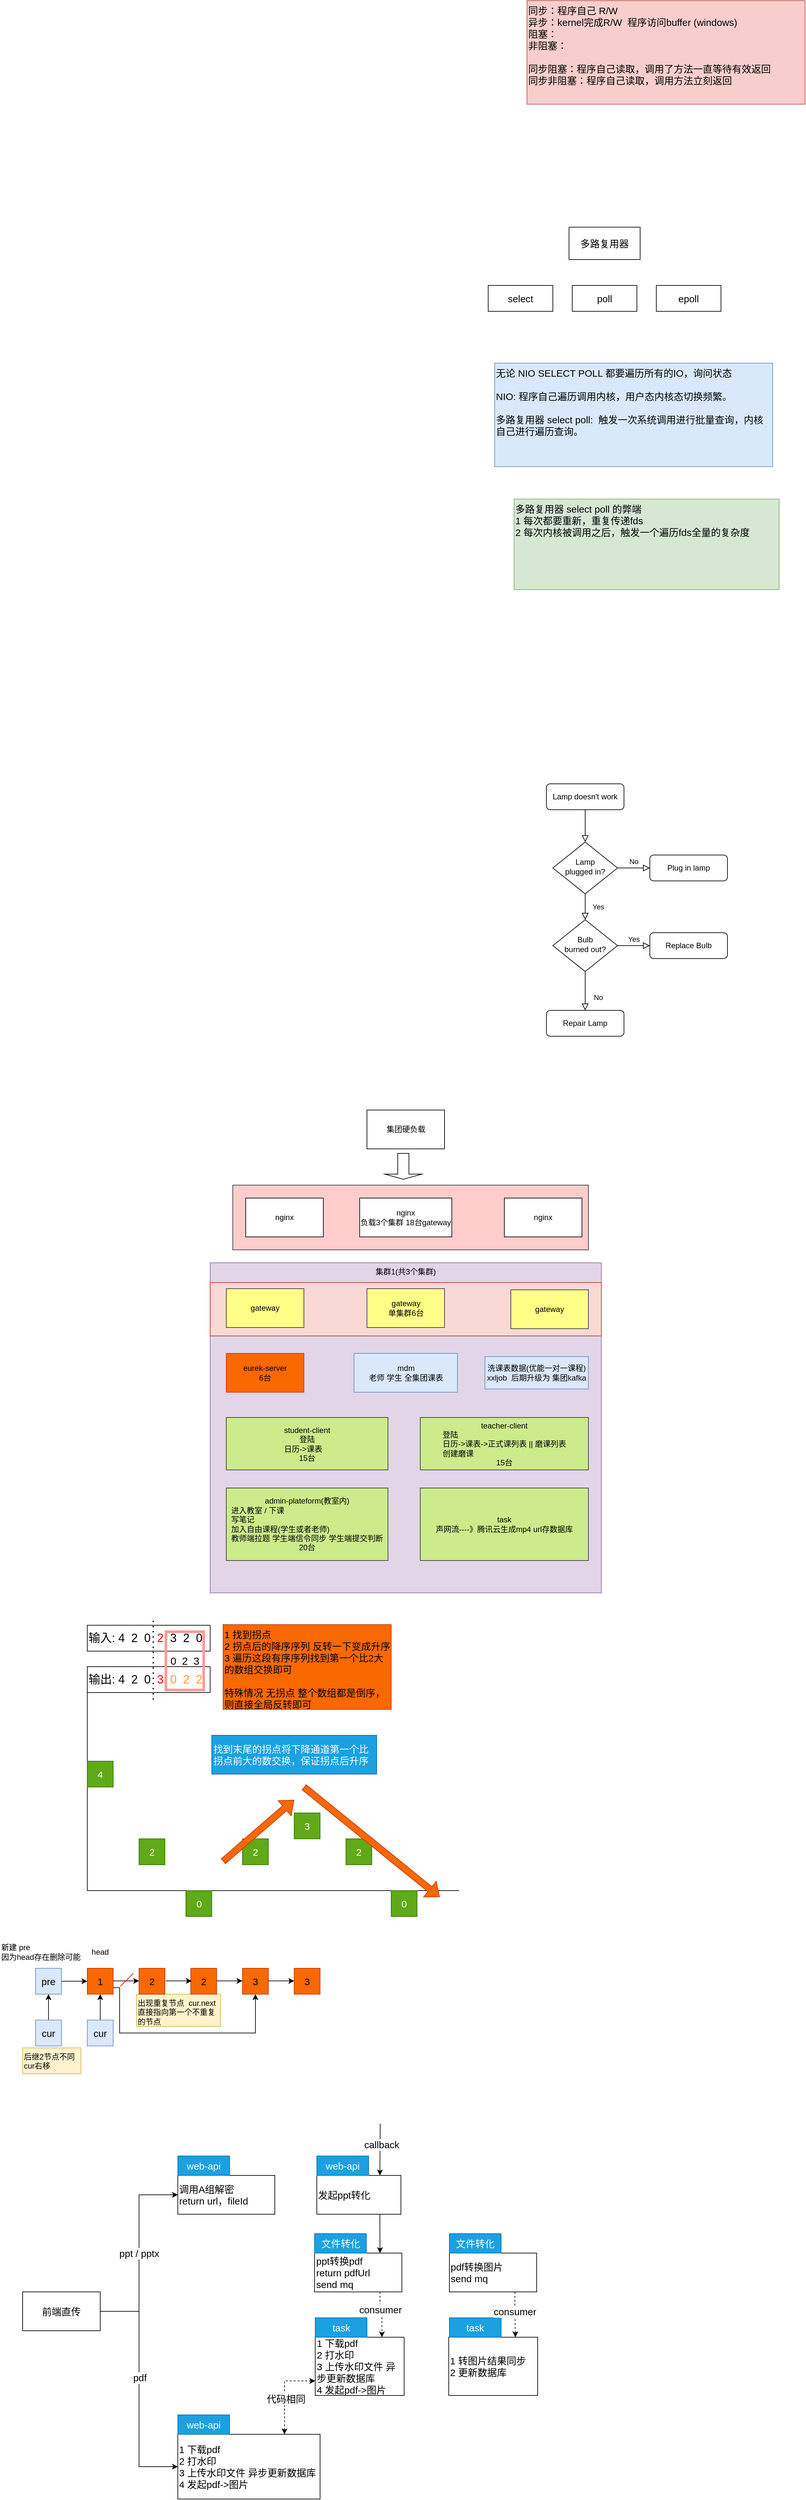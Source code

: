 <mxfile version="15.5.9" type="github">
  <diagram id="C5RBs43oDa-KdzZeNtuy" name="Page-1">
    <mxGraphModel dx="1773" dy="614" grid="1" gridSize="10" guides="1" tooltips="1" connect="1" arrows="1" fold="1" page="1" pageScale="1" pageWidth="827" pageHeight="1169" math="0" shadow="0">
      <root>
        <mxCell id="WIyWlLk6GJQsqaUBKTNV-0" />
        <mxCell id="WIyWlLk6GJQsqaUBKTNV-1" parent="WIyWlLk6GJQsqaUBKTNV-0" />
        <mxCell id="8OmgVCG0ZMOT1bSw1nVB-51" value="出现重复节点&amp;nbsp; cur.next 直接指向第一个不重复的节点&lt;div&gt;&lt;/div&gt;" style="rounded=0;whiteSpace=wrap;html=1;fontSize=12;strokeColor=#d6b656;strokeWidth=1;fillColor=#fff2cc;align=left;verticalAlign=top;" parent="WIyWlLk6GJQsqaUBKTNV-1" vertex="1">
          <mxGeometry x="-564" y="3120" width="130" height="50" as="geometry" />
        </mxCell>
        <mxCell id="EfoNU9cNlIkB-AGb6Jq7-28" value="" style="rounded=0;whiteSpace=wrap;html=1;align=left;verticalAlign=middle;fillColor=#ffcccc;strokeColor=#36393d;" parent="WIyWlLk6GJQsqaUBKTNV-1" vertex="1">
          <mxGeometry x="-415" y="1870" width="550" height="100" as="geometry" />
        </mxCell>
        <mxCell id="EfoNU9cNlIkB-AGb6Jq7-8" value="集群1(共3个集群)" style="rounded=0;whiteSpace=wrap;html=1;align=center;verticalAlign=top;fillColor=#e1d5e7;strokeColor=#9673a6;" parent="WIyWlLk6GJQsqaUBKTNV-1" vertex="1">
          <mxGeometry x="-450" y="1990" width="605" height="510" as="geometry" />
        </mxCell>
        <mxCell id="EfoNU9cNlIkB-AGb6Jq7-23" value="" style="rounded=0;whiteSpace=wrap;html=1;align=center;verticalAlign=middle;fillColor=#fad9d5;strokeColor=#ae4132;" parent="WIyWlLk6GJQsqaUBKTNV-1" vertex="1">
          <mxGeometry x="-450" y="2020.5" width="605" height="82.5" as="geometry" />
        </mxCell>
        <mxCell id="WIyWlLk6GJQsqaUBKTNV-2" value="" style="rounded=0;html=1;jettySize=auto;orthogonalLoop=1;fontSize=11;endArrow=block;endFill=0;endSize=8;strokeWidth=1;shadow=0;labelBackgroundColor=none;edgeStyle=orthogonalEdgeStyle;" parent="WIyWlLk6GJQsqaUBKTNV-1" source="WIyWlLk6GJQsqaUBKTNV-3" target="WIyWlLk6GJQsqaUBKTNV-6" edge="1">
          <mxGeometry relative="1" as="geometry" />
        </mxCell>
        <mxCell id="WIyWlLk6GJQsqaUBKTNV-3" value="Lamp doesn&#39;t work" style="rounded=1;whiteSpace=wrap;html=1;fontSize=12;glass=0;strokeWidth=1;shadow=0;" parent="WIyWlLk6GJQsqaUBKTNV-1" vertex="1">
          <mxGeometry x="70" y="1250" width="120" height="40" as="geometry" />
        </mxCell>
        <mxCell id="WIyWlLk6GJQsqaUBKTNV-4" value="Yes" style="rounded=0;html=1;jettySize=auto;orthogonalLoop=1;fontSize=11;endArrow=block;endFill=0;endSize=8;strokeWidth=1;shadow=0;labelBackgroundColor=none;edgeStyle=orthogonalEdgeStyle;" parent="WIyWlLk6GJQsqaUBKTNV-1" source="WIyWlLk6GJQsqaUBKTNV-6" target="WIyWlLk6GJQsqaUBKTNV-10" edge="1">
          <mxGeometry y="20" relative="1" as="geometry">
            <mxPoint as="offset" />
          </mxGeometry>
        </mxCell>
        <mxCell id="WIyWlLk6GJQsqaUBKTNV-5" value="No" style="edgeStyle=orthogonalEdgeStyle;rounded=0;html=1;jettySize=auto;orthogonalLoop=1;fontSize=11;endArrow=block;endFill=0;endSize=8;strokeWidth=1;shadow=0;labelBackgroundColor=none;" parent="WIyWlLk6GJQsqaUBKTNV-1" source="WIyWlLk6GJQsqaUBKTNV-6" target="WIyWlLk6GJQsqaUBKTNV-7" edge="1">
          <mxGeometry y="10" relative="1" as="geometry">
            <mxPoint as="offset" />
          </mxGeometry>
        </mxCell>
        <mxCell id="WIyWlLk6GJQsqaUBKTNV-6" value="Lamp&lt;br&gt;plugged in?" style="rhombus;whiteSpace=wrap;html=1;shadow=0;fontFamily=Helvetica;fontSize=12;align=center;strokeWidth=1;spacing=6;spacingTop=-4;" parent="WIyWlLk6GJQsqaUBKTNV-1" vertex="1">
          <mxGeometry x="80" y="1340" width="100" height="80" as="geometry" />
        </mxCell>
        <mxCell id="WIyWlLk6GJQsqaUBKTNV-7" value="Plug in lamp" style="rounded=1;whiteSpace=wrap;html=1;fontSize=12;glass=0;strokeWidth=1;shadow=0;" parent="WIyWlLk6GJQsqaUBKTNV-1" vertex="1">
          <mxGeometry x="230" y="1360" width="120" height="40" as="geometry" />
        </mxCell>
        <mxCell id="WIyWlLk6GJQsqaUBKTNV-8" value="No" style="rounded=0;html=1;jettySize=auto;orthogonalLoop=1;fontSize=11;endArrow=block;endFill=0;endSize=8;strokeWidth=1;shadow=0;labelBackgroundColor=none;edgeStyle=orthogonalEdgeStyle;" parent="WIyWlLk6GJQsqaUBKTNV-1" source="WIyWlLk6GJQsqaUBKTNV-10" target="WIyWlLk6GJQsqaUBKTNV-11" edge="1">
          <mxGeometry x="0.333" y="20" relative="1" as="geometry">
            <mxPoint as="offset" />
          </mxGeometry>
        </mxCell>
        <mxCell id="WIyWlLk6GJQsqaUBKTNV-9" value="Yes" style="edgeStyle=orthogonalEdgeStyle;rounded=0;html=1;jettySize=auto;orthogonalLoop=1;fontSize=11;endArrow=block;endFill=0;endSize=8;strokeWidth=1;shadow=0;labelBackgroundColor=none;" parent="WIyWlLk6GJQsqaUBKTNV-1" source="WIyWlLk6GJQsqaUBKTNV-10" target="WIyWlLk6GJQsqaUBKTNV-12" edge="1">
          <mxGeometry y="10" relative="1" as="geometry">
            <mxPoint as="offset" />
          </mxGeometry>
        </mxCell>
        <mxCell id="WIyWlLk6GJQsqaUBKTNV-10" value="Bulb&lt;br&gt;burned out?" style="rhombus;whiteSpace=wrap;html=1;shadow=0;fontFamily=Helvetica;fontSize=12;align=center;strokeWidth=1;spacing=6;spacingTop=-4;" parent="WIyWlLk6GJQsqaUBKTNV-1" vertex="1">
          <mxGeometry x="80" y="1460" width="100" height="80" as="geometry" />
        </mxCell>
        <mxCell id="WIyWlLk6GJQsqaUBKTNV-11" value="Repair Lamp" style="rounded=1;whiteSpace=wrap;html=1;fontSize=12;glass=0;strokeWidth=1;shadow=0;" parent="WIyWlLk6GJQsqaUBKTNV-1" vertex="1">
          <mxGeometry x="70" y="1600" width="120" height="40" as="geometry" />
        </mxCell>
        <mxCell id="WIyWlLk6GJQsqaUBKTNV-12" value="Replace Bulb" style="rounded=1;whiteSpace=wrap;html=1;fontSize=12;glass=0;strokeWidth=1;shadow=0;" parent="WIyWlLk6GJQsqaUBKTNV-1" vertex="1">
          <mxGeometry x="230" y="1480" width="120" height="40" as="geometry" />
        </mxCell>
        <mxCell id="0eLvDJqD8OiNdp7uU_4w-1" value="同步：程序自己 R/W&lt;br&gt;异步：kernel完成R/W&amp;nbsp; 程序访问buffer (windows)&lt;br&gt;阻塞：&lt;br&gt;非阻塞：&lt;br&gt;&lt;br&gt;同步阻塞：程序自己读取，调用了方法一直等待有效返回&lt;br&gt;同步非阻塞：程序自己读取，调用方法立刻返回" style="rounded=0;whiteSpace=wrap;html=1;fillColor=#f8cecc;strokeColor=#b85450;align=left;fontSize=15;verticalAlign=top;" parent="WIyWlLk6GJQsqaUBKTNV-1" vertex="1">
          <mxGeometry x="40" y="40" width="430" height="160" as="geometry" />
        </mxCell>
        <mxCell id="0eLvDJqD8OiNdp7uU_4w-3" value="多路复用器" style="rounded=0;whiteSpace=wrap;html=1;fontSize=15;verticalAlign=middle;" parent="WIyWlLk6GJQsqaUBKTNV-1" vertex="1">
          <mxGeometry x="105" y="390" width="110" height="50" as="geometry" />
        </mxCell>
        <mxCell id="0eLvDJqD8OiNdp7uU_4w-5" value="select" style="rounded=0;whiteSpace=wrap;html=1;fontSize=15;verticalAlign=middle;" parent="WIyWlLk6GJQsqaUBKTNV-1" vertex="1">
          <mxGeometry x="-20" y="480" width="100" height="40" as="geometry" />
        </mxCell>
        <mxCell id="0eLvDJqD8OiNdp7uU_4w-6" value="poll" style="rounded=0;whiteSpace=wrap;html=1;fontSize=15;verticalAlign=middle;" parent="WIyWlLk6GJQsqaUBKTNV-1" vertex="1">
          <mxGeometry x="110" y="480" width="100" height="40" as="geometry" />
        </mxCell>
        <mxCell id="0eLvDJqD8OiNdp7uU_4w-7" value="epoll" style="rounded=0;whiteSpace=wrap;html=1;fontSize=15;verticalAlign=middle;" parent="WIyWlLk6GJQsqaUBKTNV-1" vertex="1">
          <mxGeometry x="240" y="480" width="100" height="40" as="geometry" />
        </mxCell>
        <mxCell id="0eLvDJqD8OiNdp7uU_4w-8" value="无论 NIO SELECT POLL 都要遍历所有的IO，询问状态&lt;br&gt;&lt;br&gt;NIO: 程序自己遍历调用内核，用户态内核态切换频繁。&lt;br&gt;&lt;br&gt;多路复用器 select poll:&amp;nbsp; 触发一次系统调用进行批量查询，内核自己进行遍历查询。&lt;span style=&quot;color: rgba(0 , 0 , 0 , 0) ; font-family: monospace ; font-size: 0px&quot;&gt;%3CmxGraphModel%3E%3Croot%3E%3CmxCell%20id%3D%220%22%2F%3E%3CmxCell%20id%3D%221%22%20parent%3D%220%22%2F%3E%3CmxCell%20id%3D%222%22%20value%3D%22%E5%90%8C%E6%AD%A5%EF%BC%9A%E7%A8%8B%E5%BA%8F%E8%87%AA%E5%B7%B1%20R%2FW%26lt%3Bbr%26gt%3B%E5%BC%82%E6%AD%A5%EF%BC%9Akernel%E5%AE%8C%E6%88%90R%2FW%26amp%3Bnbsp%3B%20%E7%A8%8B%E5%BA%8F%E8%AE%BF%E9%97%AEbuffer%20(windows)%26lt%3Bbr%26gt%3B%E9%98%BB%E5%A1%9E%EF%BC%9A%26lt%3Bbr%26gt%3B%E9%9D%9E%E9%98%BB%E5%A1%9E%EF%BC%9A%26lt%3Bbr%26gt%3B%26lt%3Bbr%26gt%3B%E5%90%8C%E6%AD%A5%E9%98%BB%E5%A1%9E%EF%BC%9A%E7%A8%8B%E5%BA%8F%E8%87%AA%E5%B7%B1%E8%AF%BB%E5%8F%96%EF%BC%8C%E8%B0%83%E7%94%A8%E4%BA%86%E6%96%B9%E6%B3%95%E4%B8%80%E7%9B%B4%E7%AD%89%E5%BE%85%E6%9C%89%E6%95%88%E8%BF%94%E5%9B%9E%26lt%3Bbr%26gt%3B%E5%90%8C%E6%AD%A5%E9%9D%9E%E9%98%BB%E5%A1%9E%EF%BC%9A%E7%A8%8B%E5%BA%8F%E8%87%AA%E5%B7%B1%E8%AF%BB%E5%8F%96%EF%BC%8C%E8%B0%83%E7%94%A8%E6%96%B9%E6%B3%95%E7%AB%8B%E5%88%BB%E8%BF%94%E5%9B%9E%22%20style%3D%22rounded%3D0%3BwhiteSpace%3Dwrap%3Bhtml%3D1%3BfillColor%3D%23f8cecc%3BstrokeColor%3D%23b85450%3Balign%3Dleft%3BfontSize%3D15%3BverticalAlign%3Dtop%3B%22%20vertex%3D%221%22%20parent%3D%221%22%3E%3CmxGeometry%20x%3D%2240%22%20y%3D%2240%22%20width%3D%22430%22%20height%3D%22160%22%20as%3D%22geometry%22%2F%3E%3C%2FmxCell%3E%3C%2Froot%3E%3C%2FmxGraphModel%3E&lt;/span&gt;" style="rounded=0;whiteSpace=wrap;html=1;fillColor=#dae8fc;strokeColor=#6c8ebf;align=left;fontSize=15;verticalAlign=top;" parent="WIyWlLk6GJQsqaUBKTNV-1" vertex="1">
          <mxGeometry x="-10" y="600" width="430" height="160" as="geometry" />
        </mxCell>
        <mxCell id="0eLvDJqD8OiNdp7uU_4w-11" value="多路复用器 select poll 的弊端&lt;br&gt;1 每次都要重新，重复传递fds&lt;br&gt;2 每次内核被调用之后，触发一个遍历fds全量的复杂度" style="rounded=0;whiteSpace=wrap;html=1;fontSize=15;verticalAlign=top;fillColor=#d5e8d4;strokeColor=#82b366;align=left;" parent="WIyWlLk6GJQsqaUBKTNV-1" vertex="1">
          <mxGeometry x="20" y="810" width="410" height="140" as="geometry" />
        </mxCell>
        <mxCell id="EfoNU9cNlIkB-AGb6Jq7-0" value="nginx" style="rounded=0;whiteSpace=wrap;html=1;" parent="WIyWlLk6GJQsqaUBKTNV-1" vertex="1">
          <mxGeometry x="-395" y="1890" width="120" height="60" as="geometry" />
        </mxCell>
        <mxCell id="EfoNU9cNlIkB-AGb6Jq7-1" value="nginx&lt;br&gt;负载3个集群 18台gateway" style="rounded=0;whiteSpace=wrap;html=1;" parent="WIyWlLk6GJQsqaUBKTNV-1" vertex="1">
          <mxGeometry x="-218.75" y="1890" width="142.5" height="60" as="geometry" />
        </mxCell>
        <mxCell id="EfoNU9cNlIkB-AGb6Jq7-2" value="nginx" style="rounded=0;whiteSpace=wrap;html=1;" parent="WIyWlLk6GJQsqaUBKTNV-1" vertex="1">
          <mxGeometry x="5" y="1890" width="120" height="60" as="geometry" />
        </mxCell>
        <mxCell id="EfoNU9cNlIkB-AGb6Jq7-3" value="集团硬负载" style="rounded=0;whiteSpace=wrap;html=1;" parent="WIyWlLk6GJQsqaUBKTNV-1" vertex="1">
          <mxGeometry x="-207.5" y="1754" width="120" height="60" as="geometry" />
        </mxCell>
        <mxCell id="EfoNU9cNlIkB-AGb6Jq7-5" value="gateway" style="rounded=0;whiteSpace=wrap;html=1;align=center;fillColor=#ffff88;strokeColor=#36393d;" parent="WIyWlLk6GJQsqaUBKTNV-1" vertex="1">
          <mxGeometry x="-425" y="2030" width="120" height="60" as="geometry" />
        </mxCell>
        <mxCell id="EfoNU9cNlIkB-AGb6Jq7-6" value="gateway&lt;br&gt;单集群6台" style="rounded=0;whiteSpace=wrap;html=1;align=center;fillColor=#ffff88;strokeColor=#36393d;" parent="WIyWlLk6GJQsqaUBKTNV-1" vertex="1">
          <mxGeometry x="-207.5" y="2030" width="120" height="60" as="geometry" />
        </mxCell>
        <mxCell id="EfoNU9cNlIkB-AGb6Jq7-7" value="gateway" style="rounded=0;whiteSpace=wrap;html=1;align=center;fillColor=#ffff88;strokeColor=#36393d;" parent="WIyWlLk6GJQsqaUBKTNV-1" vertex="1">
          <mxGeometry x="15" y="2031.75" width="120" height="60" as="geometry" />
        </mxCell>
        <mxCell id="EfoNU9cNlIkB-AGb6Jq7-13" value="teacher-client&lt;br&gt;&lt;div style=&quot;text-align: left&quot;&gt;&lt;span&gt;登陆&lt;/span&gt;&lt;/div&gt;&lt;div style=&quot;text-align: left&quot;&gt;&lt;span&gt;日历-&amp;gt;课表-&amp;gt;正式课列表 || 磨课列表&lt;/span&gt;&lt;/div&gt;&lt;div style=&quot;text-align: left&quot;&gt;&lt;span&gt;创建磨课&amp;nbsp;&amp;nbsp;&lt;/span&gt;&lt;/div&gt;15台" style="rounded=0;whiteSpace=wrap;html=1;align=center;fillColor=#cdeb8b;strokeColor=#36393d;" parent="WIyWlLk6GJQsqaUBKTNV-1" vertex="1">
          <mxGeometry x="-125" y="2229" width="260" height="81" as="geometry" />
        </mxCell>
        <mxCell id="EfoNU9cNlIkB-AGb6Jq7-15" value="student-client&lt;br&gt;&lt;span style=&quot;text-align: left&quot;&gt;登陆&lt;/span&gt;&lt;br&gt;&lt;div style=&quot;text-align: left&quot;&gt;&lt;span&gt;日历-&amp;gt;课表&lt;/span&gt;&lt;/div&gt;15台" style="rounded=0;whiteSpace=wrap;html=1;align=center;fillColor=#cdeb8b;strokeColor=#36393d;" parent="WIyWlLk6GJQsqaUBKTNV-1" vertex="1">
          <mxGeometry x="-425" y="2229" width="250" height="81" as="geometry" />
        </mxCell>
        <mxCell id="EfoNU9cNlIkB-AGb6Jq7-16" value="mdm&lt;br&gt;老师 学生 全集团课表" style="rounded=0;whiteSpace=wrap;html=1;align=center;fillColor=#dae8fc;strokeColor=#6c8ebf;" parent="WIyWlLk6GJQsqaUBKTNV-1" vertex="1">
          <mxGeometry x="-227.5" y="2130" width="160" height="60" as="geometry" />
        </mxCell>
        <mxCell id="EfoNU9cNlIkB-AGb6Jq7-18" value="洗课表数据(优能一对一课程)&lt;br&gt;xxljob&amp;nbsp; 后期升级为 集团kafka" style="rounded=0;whiteSpace=wrap;html=1;align=center;fillColor=#dae8fc;strokeColor=#6c8ebf;" parent="WIyWlLk6GJQsqaUBKTNV-1" vertex="1">
          <mxGeometry x="-25" y="2135" width="160" height="50" as="geometry" />
        </mxCell>
        <mxCell id="EfoNU9cNlIkB-AGb6Jq7-19" value="admin-plateform(教室内)&lt;br&gt;&lt;div style=&quot;text-align: left&quot;&gt;&lt;span&gt;进入教室 / 下课&lt;/span&gt;&lt;/div&gt;&lt;div style=&quot;text-align: left&quot;&gt;&lt;span&gt;写笔记&lt;/span&gt;&lt;/div&gt;&lt;div style=&quot;text-align: left&quot;&gt;&lt;span&gt;加入自由课程(学生或者老师)&lt;/span&gt;&lt;/div&gt;&lt;div style=&quot;text-align: left&quot;&gt;&lt;span&gt;教师端拉题 学生端信令同步 学生端提交判断&lt;/span&gt;&lt;/div&gt;20台" style="rounded=0;whiteSpace=wrap;html=1;align=center;fillColor=#cdeb8b;strokeColor=#36393d;" parent="WIyWlLk6GJQsqaUBKTNV-1" vertex="1">
          <mxGeometry x="-425" y="2338" width="250" height="112" as="geometry" />
        </mxCell>
        <mxCell id="EfoNU9cNlIkB-AGb6Jq7-20" value="task&lt;br&gt;声网流----》腾讯云生成mp4 url存数据库" style="rounded=0;whiteSpace=wrap;html=1;align=center;fillColor=#cdeb8b;strokeColor=#36393d;" parent="WIyWlLk6GJQsqaUBKTNV-1" vertex="1">
          <mxGeometry x="-125" y="2338" width="260" height="112" as="geometry" />
        </mxCell>
        <mxCell id="EfoNU9cNlIkB-AGb6Jq7-22" value="eurek-server&lt;br&gt;6台" style="rounded=0;whiteSpace=wrap;html=1;align=center;verticalAlign=middle;fillColor=#fa6800;strokeColor=#C73500;fontColor=#000000;" parent="WIyWlLk6GJQsqaUBKTNV-1" vertex="1">
          <mxGeometry x="-425" y="2130" width="120" height="60" as="geometry" />
        </mxCell>
        <mxCell id="EfoNU9cNlIkB-AGb6Jq7-26" value="" style="shape=singleArrow;direction=south;whiteSpace=wrap;html=1;align=center;verticalAlign=middle;" parent="WIyWlLk6GJQsqaUBKTNV-1" vertex="1">
          <mxGeometry x="-180" y="1821" width="57.5" height="40" as="geometry" />
        </mxCell>
        <mxCell id="8OmgVCG0ZMOT1bSw1nVB-0" value="" style="endArrow=none;html=1;rounded=0;" parent="WIyWlLk6GJQsqaUBKTNV-1" edge="1">
          <mxGeometry width="50" height="50" relative="1" as="geometry">
            <mxPoint x="-640" y="2960" as="sourcePoint" />
            <mxPoint x="-640" y="2640" as="targetPoint" />
          </mxGeometry>
        </mxCell>
        <mxCell id="8OmgVCG0ZMOT1bSw1nVB-1" value="" style="endArrow=none;html=1;rounded=0;" parent="WIyWlLk6GJQsqaUBKTNV-1" edge="1">
          <mxGeometry width="50" height="50" relative="1" as="geometry">
            <mxPoint x="-640" y="2960" as="sourcePoint" />
            <mxPoint x="-65" y="2960" as="targetPoint" />
          </mxGeometry>
        </mxCell>
        <mxCell id="8OmgVCG0ZMOT1bSw1nVB-2" value="4" style="rounded=0;whiteSpace=wrap;html=1;fillColor=#60a917;strokeColor=#2D7600;fontColor=#ffffff;fontSize=15;" parent="WIyWlLk6GJQsqaUBKTNV-1" vertex="1">
          <mxGeometry x="-640" y="2760" width="40" height="40" as="geometry" />
        </mxCell>
        <mxCell id="8OmgVCG0ZMOT1bSw1nVB-3" value="2" style="rounded=0;whiteSpace=wrap;html=1;fillColor=#60a917;strokeColor=#2D7600;fontColor=#ffffff;fontSize=15;" parent="WIyWlLk6GJQsqaUBKTNV-1" vertex="1">
          <mxGeometry x="-560" y="2880" width="40" height="40" as="geometry" />
        </mxCell>
        <mxCell id="8OmgVCG0ZMOT1bSw1nVB-4" value="2" style="rounded=0;whiteSpace=wrap;html=1;fillColor=#60a917;strokeColor=#2D7600;fontColor=#ffffff;fontSize=15;" parent="WIyWlLk6GJQsqaUBKTNV-1" vertex="1">
          <mxGeometry x="-400" y="2880" width="40" height="40" as="geometry" />
        </mxCell>
        <mxCell id="8OmgVCG0ZMOT1bSw1nVB-5" value="2" style="rounded=0;whiteSpace=wrap;html=1;fillColor=#60a917;strokeColor=#2D7600;fontColor=#ffffff;fontSize=15;" parent="WIyWlLk6GJQsqaUBKTNV-1" vertex="1">
          <mxGeometry x="-240" y="2880" width="40" height="40" as="geometry" />
        </mxCell>
        <mxCell id="8OmgVCG0ZMOT1bSw1nVB-6" value="3" style="rounded=0;whiteSpace=wrap;html=1;fillColor=#60a917;strokeColor=#2D7600;fontColor=#ffffff;fontSize=15;" parent="WIyWlLk6GJQsqaUBKTNV-1" vertex="1">
          <mxGeometry x="-320" y="2840" width="40" height="40" as="geometry" />
        </mxCell>
        <mxCell id="8OmgVCG0ZMOT1bSw1nVB-7" value="0" style="rounded=0;whiteSpace=wrap;html=1;fillColor=#60a917;strokeColor=#2D7600;fontColor=#ffffff;fontSize=15;" parent="WIyWlLk6GJQsqaUBKTNV-1" vertex="1">
          <mxGeometry x="-487.5" y="2960" width="40" height="40" as="geometry" />
        </mxCell>
        <mxCell id="8OmgVCG0ZMOT1bSw1nVB-10" value="0" style="rounded=0;whiteSpace=wrap;html=1;fillColor=#60a917;strokeColor=#2D7600;fontColor=#ffffff;fontSize=15;" parent="WIyWlLk6GJQsqaUBKTNV-1" vertex="1">
          <mxGeometry x="-170" y="2960" width="40" height="40" as="geometry" />
        </mxCell>
        <mxCell id="8OmgVCG0ZMOT1bSw1nVB-11" value="" style="shape=flexArrow;endArrow=classic;html=1;rounded=0;fontSize=15;fillColor=#fa6800;strokeColor=#C73500;" parent="WIyWlLk6GJQsqaUBKTNV-1" edge="1">
          <mxGeometry width="50" height="50" relative="1" as="geometry">
            <mxPoint x="-305" y="2800" as="sourcePoint" />
            <mxPoint x="-95" y="2970" as="targetPoint" />
          </mxGeometry>
        </mxCell>
        <mxCell id="8OmgVCG0ZMOT1bSw1nVB-12" value="" style="shape=flexArrow;endArrow=classic;html=1;rounded=0;fontSize=15;fillColor=#fa6800;strokeColor=#C73500;" parent="WIyWlLk6GJQsqaUBKTNV-1" edge="1">
          <mxGeometry width="50" height="50" relative="1" as="geometry">
            <mxPoint x="-430" y="2915" as="sourcePoint" />
            <mxPoint x="-320" y="2820" as="targetPoint" />
          </mxGeometry>
        </mxCell>
        <mxCell id="8OmgVCG0ZMOT1bSw1nVB-14" value="找到末尾的拐点将下降通道第一个比拐点前大的数交换，保证拐点后升序" style="rounded=0;whiteSpace=wrap;html=1;fillColor=#1ba1e2;strokeColor=#006EAF;fontColor=#ffffff;fontSize=15;align=left;" parent="WIyWlLk6GJQsqaUBKTNV-1" vertex="1">
          <mxGeometry x="-447.5" y="2720" width="255" height="60" as="geometry" />
        </mxCell>
        <mxCell id="8OmgVCG0ZMOT1bSw1nVB-18" value="&lt;font style=&quot;font-size: 18px&quot;&gt;输入: 4&amp;nbsp; 2&amp;nbsp; 0&amp;nbsp; &lt;font color=&quot;#ff0000&quot;&gt;2&lt;/font&gt;&amp;nbsp; 3&amp;nbsp; 2&amp;nbsp; 0&lt;/font&gt;" style="rounded=0;whiteSpace=wrap;html=1;fontSize=15;align=left;" parent="WIyWlLk6GJQsqaUBKTNV-1" vertex="1">
          <mxGeometry x="-640" y="2550" width="190" height="40" as="geometry" />
        </mxCell>
        <mxCell id="8OmgVCG0ZMOT1bSw1nVB-19" value="&lt;font style=&quot;font-size: 18px&quot;&gt;输出: 4&amp;nbsp; 2&amp;nbsp; 0&amp;nbsp; &lt;font color=&quot;#ff0000&quot;&gt;3&lt;/font&gt;&amp;nbsp;&lt;font color=&quot;#ff9933&quot;&gt; 0&amp;nbsp; 2&amp;nbsp; 2&lt;/font&gt;&lt;/font&gt;" style="rounded=0;whiteSpace=wrap;html=1;fontSize=15;align=left;" parent="WIyWlLk6GJQsqaUBKTNV-1" vertex="1">
          <mxGeometry x="-640" y="2614" width="190" height="40" as="geometry" />
        </mxCell>
        <mxCell id="8OmgVCG0ZMOT1bSw1nVB-20" value="" style="endArrow=none;dashed=1;html=1;dashPattern=1 3;strokeWidth=2;rounded=0;fontSize=18;" parent="WIyWlLk6GJQsqaUBKTNV-1" edge="1">
          <mxGeometry width="50" height="50" relative="1" as="geometry">
            <mxPoint x="-538" y="2665" as="sourcePoint" />
            <mxPoint x="-538" y="2540" as="targetPoint" />
          </mxGeometry>
        </mxCell>
        <mxCell id="8OmgVCG0ZMOT1bSw1nVB-25" value="&lt;font style=&quot;font-size: 15px&quot;&gt;1 找到拐点&lt;br&gt;2 拐点后的降序序列 反转一下变成升序&lt;br&gt;3 遍历这段有序序列找到第一个比2大的数组交换即可&lt;br&gt;&lt;br&gt;特殊情况 无拐点 整个数组都是倒序，则直接全局反转即可&lt;br&gt;&lt;/font&gt;" style="rounded=0;whiteSpace=wrap;html=1;align=left;fillColor=#fa6800;strokeColor=#C73500;verticalAlign=top;fontColor=#000000;" parent="WIyWlLk6GJQsqaUBKTNV-1" vertex="1">
          <mxGeometry x="-430" y="2549" width="260" height="131" as="geometry" />
        </mxCell>
        <mxCell id="8OmgVCG0ZMOT1bSw1nVB-26" value="" style="rounded=0;whiteSpace=wrap;html=1;fontSize=13;fontColor=#FF9933;align=left;fillColor=none;strokeColor=#FF9999;strokeWidth=4;" parent="WIyWlLk6GJQsqaUBKTNV-1" vertex="1">
          <mxGeometry x="-518.5" y="2560" width="58.5" height="90" as="geometry" />
        </mxCell>
        <mxCell id="8OmgVCG0ZMOT1bSw1nVB-27" value="&lt;font color=&quot;#000000&quot; style=&quot;font-size: 16px&quot;&gt;0&amp;nbsp; 2&amp;nbsp; 3&lt;/font&gt;" style="text;html=1;strokeColor=none;fillColor=none;align=center;verticalAlign=middle;whiteSpace=wrap;rounded=0;fontSize=16;fontColor=#FF9933;" parent="WIyWlLk6GJQsqaUBKTNV-1" vertex="1">
          <mxGeometry x="-519" y="2590" width="60" height="30" as="geometry" />
        </mxCell>
        <mxCell id="8OmgVCG0ZMOT1bSw1nVB-61" style="edgeStyle=orthogonalEdgeStyle;rounded=0;orthogonalLoop=1;jettySize=auto;html=1;exitX=1;exitY=0.75;exitDx=0;exitDy=0;entryX=0.5;entryY=1;entryDx=0;entryDy=0;fontSize=12;fontColor=#000000;" parent="WIyWlLk6GJQsqaUBKTNV-1" source="8OmgVCG0ZMOT1bSw1nVB-30" target="8OmgVCG0ZMOT1bSw1nVB-34" edge="1">
          <mxGeometry relative="1" as="geometry">
            <Array as="points">
              <mxPoint x="-590" y="3110" />
              <mxPoint x="-590" y="3180" />
              <mxPoint x="-380" y="3180" />
            </Array>
          </mxGeometry>
        </mxCell>
        <mxCell id="8OmgVCG0ZMOT1bSw1nVB-30" value="1" style="rounded=0;whiteSpace=wrap;html=1;fillColor=#fa6800;strokeColor=#C73500;fontColor=#000000;fontSize=15;" parent="WIyWlLk6GJQsqaUBKTNV-1" vertex="1">
          <mxGeometry x="-640" y="3080" width="40" height="40" as="geometry" />
        </mxCell>
        <mxCell id="8OmgVCG0ZMOT1bSw1nVB-31" value="head" style="text;html=1;strokeColor=none;fillColor=none;align=center;verticalAlign=middle;whiteSpace=wrap;rounded=0;fontSize=12;fontColor=#000000;" parent="WIyWlLk6GJQsqaUBKTNV-1" vertex="1">
          <mxGeometry x="-650" y="3040" width="60" height="30" as="geometry" />
        </mxCell>
        <mxCell id="8OmgVCG0ZMOT1bSw1nVB-32" value="2" style="rounded=0;whiteSpace=wrap;html=1;fillColor=#fa6800;strokeColor=#C73500;fontColor=#000000;fontSize=15;" parent="WIyWlLk6GJQsqaUBKTNV-1" vertex="1">
          <mxGeometry x="-560" y="3080" width="40" height="40" as="geometry" />
        </mxCell>
        <mxCell id="8OmgVCG0ZMOT1bSw1nVB-33" value="2" style="rounded=0;whiteSpace=wrap;html=1;fillColor=#fa6800;strokeColor=#C73500;fontColor=#000000;fontSize=15;" parent="WIyWlLk6GJQsqaUBKTNV-1" vertex="1">
          <mxGeometry x="-480" y="3080" width="40" height="40" as="geometry" />
        </mxCell>
        <mxCell id="8OmgVCG0ZMOT1bSw1nVB-34" value="3" style="rounded=0;whiteSpace=wrap;html=1;fillColor=#fa6800;strokeColor=#C73500;fontColor=#000000;fontSize=15;" parent="WIyWlLk6GJQsqaUBKTNV-1" vertex="1">
          <mxGeometry x="-400" y="3080" width="40" height="40" as="geometry" />
        </mxCell>
        <mxCell id="8OmgVCG0ZMOT1bSw1nVB-35" value="3" style="rounded=0;whiteSpace=wrap;html=1;fillColor=#fa6800;strokeColor=#C73500;fontColor=#000000;fontSize=15;" parent="WIyWlLk6GJQsqaUBKTNV-1" vertex="1">
          <mxGeometry x="-320" y="3080" width="40" height="40" as="geometry" />
        </mxCell>
        <mxCell id="8OmgVCG0ZMOT1bSw1nVB-36" value="pre" style="rounded=0;whiteSpace=wrap;html=1;fillColor=#dae8fc;strokeColor=#6c8ebf;fontSize=15;" parent="WIyWlLk6GJQsqaUBKTNV-1" vertex="1">
          <mxGeometry x="-720" y="3080" width="40" height="40" as="geometry" />
        </mxCell>
        <mxCell id="8OmgVCG0ZMOT1bSw1nVB-37" value="新建 pre&lt;br&gt;因为head存在删除可能" style="text;html=1;strokeColor=none;fillColor=none;align=left;verticalAlign=middle;whiteSpace=wrap;rounded=0;fontSize=12;fontColor=#000000;" parent="WIyWlLk6GJQsqaUBKTNV-1" vertex="1">
          <mxGeometry x="-775" y="3030" width="135" height="50" as="geometry" />
        </mxCell>
        <mxCell id="8OmgVCG0ZMOT1bSw1nVB-38" value="" style="endArrow=classic;html=1;rounded=0;fontSize=12;fontColor=#000000;exitX=1;exitY=0.5;exitDx=0;exitDy=0;" parent="WIyWlLk6GJQsqaUBKTNV-1" source="8OmgVCG0ZMOT1bSw1nVB-36" target="8OmgVCG0ZMOT1bSw1nVB-30" edge="1">
          <mxGeometry width="50" height="50" relative="1" as="geometry">
            <mxPoint x="-700" y="3190" as="sourcePoint" />
            <mxPoint x="-650" y="3140" as="targetPoint" />
          </mxGeometry>
        </mxCell>
        <mxCell id="8OmgVCG0ZMOT1bSw1nVB-39" value="" style="endArrow=classic;html=1;rounded=0;fontSize=12;fontColor=#000000;exitX=1;exitY=0.5;exitDx=0;exitDy=0;" parent="WIyWlLk6GJQsqaUBKTNV-1" edge="1">
          <mxGeometry width="50" height="50" relative="1" as="geometry">
            <mxPoint x="-600" y="3099.5" as="sourcePoint" />
            <mxPoint x="-560" y="3099.5" as="targetPoint" />
          </mxGeometry>
        </mxCell>
        <mxCell id="8OmgVCG0ZMOT1bSw1nVB-40" value="" style="endArrow=classic;html=1;rounded=0;fontSize=12;fontColor=#000000;exitX=1;exitY=0.5;exitDx=0;exitDy=0;" parent="WIyWlLk6GJQsqaUBKTNV-1" edge="1">
          <mxGeometry width="50" height="50" relative="1" as="geometry">
            <mxPoint x="-360" y="3099.5" as="sourcePoint" />
            <mxPoint x="-320" y="3099.5" as="targetPoint" />
          </mxGeometry>
        </mxCell>
        <mxCell id="8OmgVCG0ZMOT1bSw1nVB-41" value="" style="endArrow=classic;html=1;rounded=0;fontSize=12;fontColor=#000000;exitX=1;exitY=0.5;exitDx=0;exitDy=0;" parent="WIyWlLk6GJQsqaUBKTNV-1" edge="1">
          <mxGeometry width="50" height="50" relative="1" as="geometry">
            <mxPoint x="-440" y="3099.5" as="sourcePoint" />
            <mxPoint x="-400" y="3099.5" as="targetPoint" />
          </mxGeometry>
        </mxCell>
        <mxCell id="8OmgVCG0ZMOT1bSw1nVB-42" value="" style="endArrow=classic;html=1;rounded=0;fontSize=12;fontColor=#000000;exitX=1;exitY=0.5;exitDx=0;exitDy=0;" parent="WIyWlLk6GJQsqaUBKTNV-1" edge="1">
          <mxGeometry width="50" height="50" relative="1" as="geometry">
            <mxPoint x="-518.5" y="3099.5" as="sourcePoint" />
            <mxPoint x="-478.5" y="3099.5" as="targetPoint" />
          </mxGeometry>
        </mxCell>
        <mxCell id="8OmgVCG0ZMOT1bSw1nVB-52" style="edgeStyle=orthogonalEdgeStyle;rounded=0;orthogonalLoop=1;jettySize=auto;html=1;exitX=0.5;exitY=0;exitDx=0;exitDy=0;entryX=0.5;entryY=1;entryDx=0;entryDy=0;fontSize=12;fontColor=#000000;" parent="WIyWlLk6GJQsqaUBKTNV-1" source="8OmgVCG0ZMOT1bSw1nVB-43" target="8OmgVCG0ZMOT1bSw1nVB-36" edge="1">
          <mxGeometry relative="1" as="geometry" />
        </mxCell>
        <mxCell id="8OmgVCG0ZMOT1bSw1nVB-43" value="cur" style="rounded=0;whiteSpace=wrap;html=1;fillColor=#dae8fc;strokeColor=#6c8ebf;fontSize=15;" parent="WIyWlLk6GJQsqaUBKTNV-1" vertex="1">
          <mxGeometry x="-720" y="3160" width="40" height="40" as="geometry" />
        </mxCell>
        <mxCell id="8OmgVCG0ZMOT1bSw1nVB-58" style="edgeStyle=orthogonalEdgeStyle;rounded=0;orthogonalLoop=1;jettySize=auto;html=1;exitX=0.5;exitY=0;exitDx=0;exitDy=0;fontSize=12;fontColor=#000000;" parent="WIyWlLk6GJQsqaUBKTNV-1" source="8OmgVCG0ZMOT1bSw1nVB-49" target="8OmgVCG0ZMOT1bSw1nVB-30" edge="1">
          <mxGeometry relative="1" as="geometry" />
        </mxCell>
        <mxCell id="8OmgVCG0ZMOT1bSw1nVB-49" value="cur" style="rounded=0;whiteSpace=wrap;html=1;fillColor=#dae8fc;strokeColor=#6c8ebf;fontSize=15;" parent="WIyWlLk6GJQsqaUBKTNV-1" vertex="1">
          <mxGeometry x="-640" y="3160" width="40" height="40" as="geometry" />
        </mxCell>
        <mxCell id="8OmgVCG0ZMOT1bSw1nVB-60" value="" style="endArrow=none;html=1;rounded=0;fontSize=12;fontColor=#000000;strokeColor=#FF0000;" parent="WIyWlLk6GJQsqaUBKTNV-1" edge="1">
          <mxGeometry width="50" height="50" relative="1" as="geometry">
            <mxPoint x="-589" y="3108" as="sourcePoint" />
            <mxPoint x="-569" y="3088" as="targetPoint" />
          </mxGeometry>
        </mxCell>
        <mxCell id="8OmgVCG0ZMOT1bSw1nVB-62" value="后继2节点不同&lt;br&gt;cur右移&lt;br&gt;&lt;div&gt;&lt;/div&gt;" style="rounded=0;whiteSpace=wrap;html=1;fontSize=12;strokeColor=#d6b656;strokeWidth=1;fillColor=#fff2cc;align=left;verticalAlign=top;" parent="WIyWlLk6GJQsqaUBKTNV-1" vertex="1">
          <mxGeometry x="-740" y="3203" width="90" height="40" as="geometry" />
        </mxCell>
        <mxCell id="bkZzYv0_aIj_2ndPKMeM-2" value="ppt / pptx" style="edgeStyle=orthogonalEdgeStyle;rounded=0;orthogonalLoop=1;jettySize=auto;html=1;exitX=1;exitY=0.5;exitDx=0;exitDy=0;entryX=0;entryY=0.5;entryDx=0;entryDy=0;fontSize=15;" edge="1" parent="WIyWlLk6GJQsqaUBKTNV-1" source="bkZzYv0_aIj_2ndPKMeM-0" target="bkZzYv0_aIj_2ndPKMeM-1">
          <mxGeometry relative="1" as="geometry" />
        </mxCell>
        <mxCell id="bkZzYv0_aIj_2ndPKMeM-4" style="edgeStyle=orthogonalEdgeStyle;rounded=0;orthogonalLoop=1;jettySize=auto;html=1;exitX=1;exitY=0.5;exitDx=0;exitDy=0;entryX=0;entryY=0.5;entryDx=0;entryDy=0;fontSize=15;" edge="1" parent="WIyWlLk6GJQsqaUBKTNV-1" source="bkZzYv0_aIj_2ndPKMeM-0" target="bkZzYv0_aIj_2ndPKMeM-3">
          <mxGeometry relative="1" as="geometry" />
        </mxCell>
        <mxCell id="bkZzYv0_aIj_2ndPKMeM-5" value="pdf" style="edgeLabel;html=1;align=center;verticalAlign=middle;resizable=0;points=[];fontSize=15;" vertex="1" connectable="0" parent="bkZzYv0_aIj_2ndPKMeM-4">
          <mxGeometry x="-0.1" y="1" relative="1" as="geometry">
            <mxPoint as="offset" />
          </mxGeometry>
        </mxCell>
        <mxCell id="bkZzYv0_aIj_2ndPKMeM-0" value="前端直传" style="rounded=0;whiteSpace=wrap;html=1;fontSize=15;" vertex="1" parent="WIyWlLk6GJQsqaUBKTNV-1">
          <mxGeometry x="-740" y="3580" width="120" height="60" as="geometry" />
        </mxCell>
        <mxCell id="bkZzYv0_aIj_2ndPKMeM-1" value="调用A组解密&amp;nbsp;&lt;br&gt;return url，fileId&amp;nbsp;" style="rounded=0;whiteSpace=wrap;html=1;fontSize=15;align=left;" vertex="1" parent="WIyWlLk6GJQsqaUBKTNV-1">
          <mxGeometry x="-500" y="3400" width="150" height="60" as="geometry" />
        </mxCell>
        <mxCell id="bkZzYv0_aIj_2ndPKMeM-3" value="&lt;span&gt;1 下载pdf&lt;/span&gt;&lt;br&gt;&lt;span&gt;2 打水印&lt;/span&gt;&lt;br&gt;&lt;span&gt;3 上传水印文件 异步更新数据库&lt;/span&gt;&lt;br&gt;&lt;span&gt;4 发起pdf-&amp;gt;图片&lt;/span&gt;" style="rounded=0;whiteSpace=wrap;html=1;fontSize=15;align=left;" vertex="1" parent="WIyWlLk6GJQsqaUBKTNV-1">
          <mxGeometry x="-500" y="3800" width="220" height="100" as="geometry" />
        </mxCell>
        <mxCell id="bkZzYv0_aIj_2ndPKMeM-6" value="web-api" style="rounded=0;whiteSpace=wrap;html=1;fontSize=15;align=center;fillColor=#1ba1e2;strokeColor=#006EAF;fontColor=#ffffff;" vertex="1" parent="WIyWlLk6GJQsqaUBKTNV-1">
          <mxGeometry x="-500" y="3370" width="80" height="30" as="geometry" />
        </mxCell>
        <mxCell id="bkZzYv0_aIj_2ndPKMeM-7" value="web-api" style="rounded=0;whiteSpace=wrap;html=1;fontSize=15;align=center;fillColor=#1ba1e2;strokeColor=#006EAF;fontColor=#ffffff;" vertex="1" parent="WIyWlLk6GJQsqaUBKTNV-1">
          <mxGeometry x="-500" y="3770" width="80" height="30" as="geometry" />
        </mxCell>
        <mxCell id="bkZzYv0_aIj_2ndPKMeM-21" style="edgeStyle=orthogonalEdgeStyle;rounded=0;orthogonalLoop=1;jettySize=auto;html=1;exitX=0.75;exitY=1;exitDx=0;exitDy=0;entryX=0.75;entryY=0;entryDx=0;entryDy=0;fontSize=15;dashed=1;" edge="1" parent="WIyWlLk6GJQsqaUBKTNV-1" source="bkZzYv0_aIj_2ndPKMeM-10" target="bkZzYv0_aIj_2ndPKMeM-19">
          <mxGeometry relative="1" as="geometry" />
        </mxCell>
        <mxCell id="bkZzYv0_aIj_2ndPKMeM-22" value="consumer" style="edgeLabel;html=1;align=center;verticalAlign=middle;resizable=0;points=[];fontSize=15;" vertex="1" connectable="0" parent="bkZzYv0_aIj_2ndPKMeM-21">
          <mxGeometry x="-0.033" y="2" relative="1" as="geometry">
            <mxPoint y="-6" as="offset" />
          </mxGeometry>
        </mxCell>
        <mxCell id="bkZzYv0_aIj_2ndPKMeM-10" value="ppt转换pdf&lt;br&gt;return pdfUrl&lt;br&gt;send mq" style="rounded=0;whiteSpace=wrap;html=1;fontSize=15;align=left;" vertex="1" parent="WIyWlLk6GJQsqaUBKTNV-1">
          <mxGeometry x="-288.5" y="3520" width="135" height="60" as="geometry" />
        </mxCell>
        <mxCell id="bkZzYv0_aIj_2ndPKMeM-18" style="edgeStyle=orthogonalEdgeStyle;rounded=0;orthogonalLoop=1;jettySize=auto;html=1;exitX=0.75;exitY=1;exitDx=0;exitDy=0;entryX=0.75;entryY=0;entryDx=0;entryDy=0;fontSize=15;" edge="1" parent="WIyWlLk6GJQsqaUBKTNV-1" source="bkZzYv0_aIj_2ndPKMeM-11" target="bkZzYv0_aIj_2ndPKMeM-10">
          <mxGeometry relative="1" as="geometry" />
        </mxCell>
        <mxCell id="bkZzYv0_aIj_2ndPKMeM-11" value="发起ppt转化" style="rounded=0;whiteSpace=wrap;html=1;fontSize=15;align=left;" vertex="1" parent="WIyWlLk6GJQsqaUBKTNV-1">
          <mxGeometry x="-285" y="3400" width="130" height="60" as="geometry" />
        </mxCell>
        <mxCell id="bkZzYv0_aIj_2ndPKMeM-12" value="web-api" style="rounded=0;whiteSpace=wrap;html=1;fontSize=15;align=center;fillColor=#1ba1e2;strokeColor=#006EAF;fontColor=#ffffff;" vertex="1" parent="WIyWlLk6GJQsqaUBKTNV-1">
          <mxGeometry x="-285" y="3370" width="80" height="30" as="geometry" />
        </mxCell>
        <mxCell id="bkZzYv0_aIj_2ndPKMeM-13" value="" style="endArrow=classic;html=1;rounded=0;fontSize=15;entryX=0.75;entryY=0;entryDx=0;entryDy=0;" edge="1" parent="WIyWlLk6GJQsqaUBKTNV-1" target="bkZzYv0_aIj_2ndPKMeM-11">
          <mxGeometry width="50" height="50" relative="1" as="geometry">
            <mxPoint x="-187" y="3320" as="sourcePoint" />
            <mxPoint x="-140" y="3290" as="targetPoint" />
          </mxGeometry>
        </mxCell>
        <mxCell id="bkZzYv0_aIj_2ndPKMeM-14" value="callback" style="edgeLabel;html=1;align=center;verticalAlign=middle;resizable=0;points=[];fontSize=15;" vertex="1" connectable="0" parent="bkZzYv0_aIj_2ndPKMeM-13">
          <mxGeometry x="-0.2" y="2" relative="1" as="geometry">
            <mxPoint as="offset" />
          </mxGeometry>
        </mxCell>
        <mxCell id="bkZzYv0_aIj_2ndPKMeM-17" value="文件转化" style="rounded=0;whiteSpace=wrap;html=1;fontSize=15;align=center;fillColor=#1ba1e2;strokeColor=#006EAF;fontColor=#ffffff;" vertex="1" parent="WIyWlLk6GJQsqaUBKTNV-1">
          <mxGeometry x="-288.5" y="3490" width="80" height="30" as="geometry" />
        </mxCell>
        <mxCell id="bkZzYv0_aIj_2ndPKMeM-33" style="edgeStyle=orthogonalEdgeStyle;rounded=0;orthogonalLoop=1;jettySize=auto;html=1;exitX=0;exitY=0.75;exitDx=0;exitDy=0;entryX=0.75;entryY=0;entryDx=0;entryDy=0;fontSize=15;startArrow=classic;startFill=1;dashed=1;" edge="1" parent="WIyWlLk6GJQsqaUBKTNV-1" source="bkZzYv0_aIj_2ndPKMeM-19" target="bkZzYv0_aIj_2ndPKMeM-3">
          <mxGeometry relative="1" as="geometry" />
        </mxCell>
        <mxCell id="bkZzYv0_aIj_2ndPKMeM-34" value="代码相同" style="edgeLabel;html=1;align=center;verticalAlign=middle;resizable=0;points=[];fontSize=15;" vertex="1" connectable="0" parent="bkZzYv0_aIj_2ndPKMeM-33">
          <mxGeometry x="0.154" y="2" relative="1" as="geometry">
            <mxPoint as="offset" />
          </mxGeometry>
        </mxCell>
        <mxCell id="bkZzYv0_aIj_2ndPKMeM-19" value="1 下载pdf&lt;br&gt;2 打水印&lt;br&gt;3 上传水印文件 异步更新数据库&lt;br&gt;4 发起pdf-&amp;gt;图片" style="rounded=0;whiteSpace=wrap;html=1;fontSize=15;align=left;" vertex="1" parent="WIyWlLk6GJQsqaUBKTNV-1">
          <mxGeometry x="-287.5" y="3650" width="137.5" height="90" as="geometry" />
        </mxCell>
        <mxCell id="bkZzYv0_aIj_2ndPKMeM-20" value="task" style="rounded=0;whiteSpace=wrap;html=1;fontSize=15;align=center;fillColor=#1ba1e2;strokeColor=#006EAF;fontColor=#ffffff;" vertex="1" parent="WIyWlLk6GJQsqaUBKTNV-1">
          <mxGeometry x="-287.5" y="3620" width="80" height="30" as="geometry" />
        </mxCell>
        <mxCell id="bkZzYv0_aIj_2ndPKMeM-24" value="1 转图片结果同步&lt;br&gt;2 更新数据库" style="rounded=0;whiteSpace=wrap;html=1;fontSize=15;align=left;" vertex="1" parent="WIyWlLk6GJQsqaUBKTNV-1">
          <mxGeometry x="-81" y="3650" width="137.5" height="90" as="geometry" />
        </mxCell>
        <mxCell id="bkZzYv0_aIj_2ndPKMeM-25" value="task" style="rounded=0;whiteSpace=wrap;html=1;fontSize=15;align=center;fillColor=#1ba1e2;strokeColor=#006EAF;fontColor=#ffffff;" vertex="1" parent="WIyWlLk6GJQsqaUBKTNV-1">
          <mxGeometry x="-80" y="3620" width="80" height="30" as="geometry" />
        </mxCell>
        <mxCell id="bkZzYv0_aIj_2ndPKMeM-30" style="edgeStyle=orthogonalEdgeStyle;rounded=0;orthogonalLoop=1;jettySize=auto;html=1;exitX=0.75;exitY=1;exitDx=0;exitDy=0;entryX=0.75;entryY=0;entryDx=0;entryDy=0;dashed=1;fontSize=15;" edge="1" parent="WIyWlLk6GJQsqaUBKTNV-1" source="bkZzYv0_aIj_2ndPKMeM-28" target="bkZzYv0_aIj_2ndPKMeM-24">
          <mxGeometry relative="1" as="geometry" />
        </mxCell>
        <mxCell id="bkZzYv0_aIj_2ndPKMeM-31" value="consumer" style="edgeLabel;html=1;align=center;verticalAlign=middle;resizable=0;points=[];fontSize=15;" vertex="1" connectable="0" parent="bkZzYv0_aIj_2ndPKMeM-30">
          <mxGeometry x="-0.153" y="-1" relative="1" as="geometry">
            <mxPoint as="offset" />
          </mxGeometry>
        </mxCell>
        <mxCell id="bkZzYv0_aIj_2ndPKMeM-28" value="pdf转换图片&lt;br&gt;send mq" style="rounded=0;whiteSpace=wrap;html=1;fontSize=15;align=left;" vertex="1" parent="WIyWlLk6GJQsqaUBKTNV-1">
          <mxGeometry x="-80" y="3520" width="135" height="60" as="geometry" />
        </mxCell>
        <mxCell id="bkZzYv0_aIj_2ndPKMeM-29" value="文件转化" style="rounded=0;whiteSpace=wrap;html=1;fontSize=15;align=center;fillColor=#1ba1e2;strokeColor=#006EAF;fontColor=#ffffff;" vertex="1" parent="WIyWlLk6GJQsqaUBKTNV-1">
          <mxGeometry x="-80" y="3490" width="80" height="30" as="geometry" />
        </mxCell>
      </root>
    </mxGraphModel>
  </diagram>
</mxfile>

